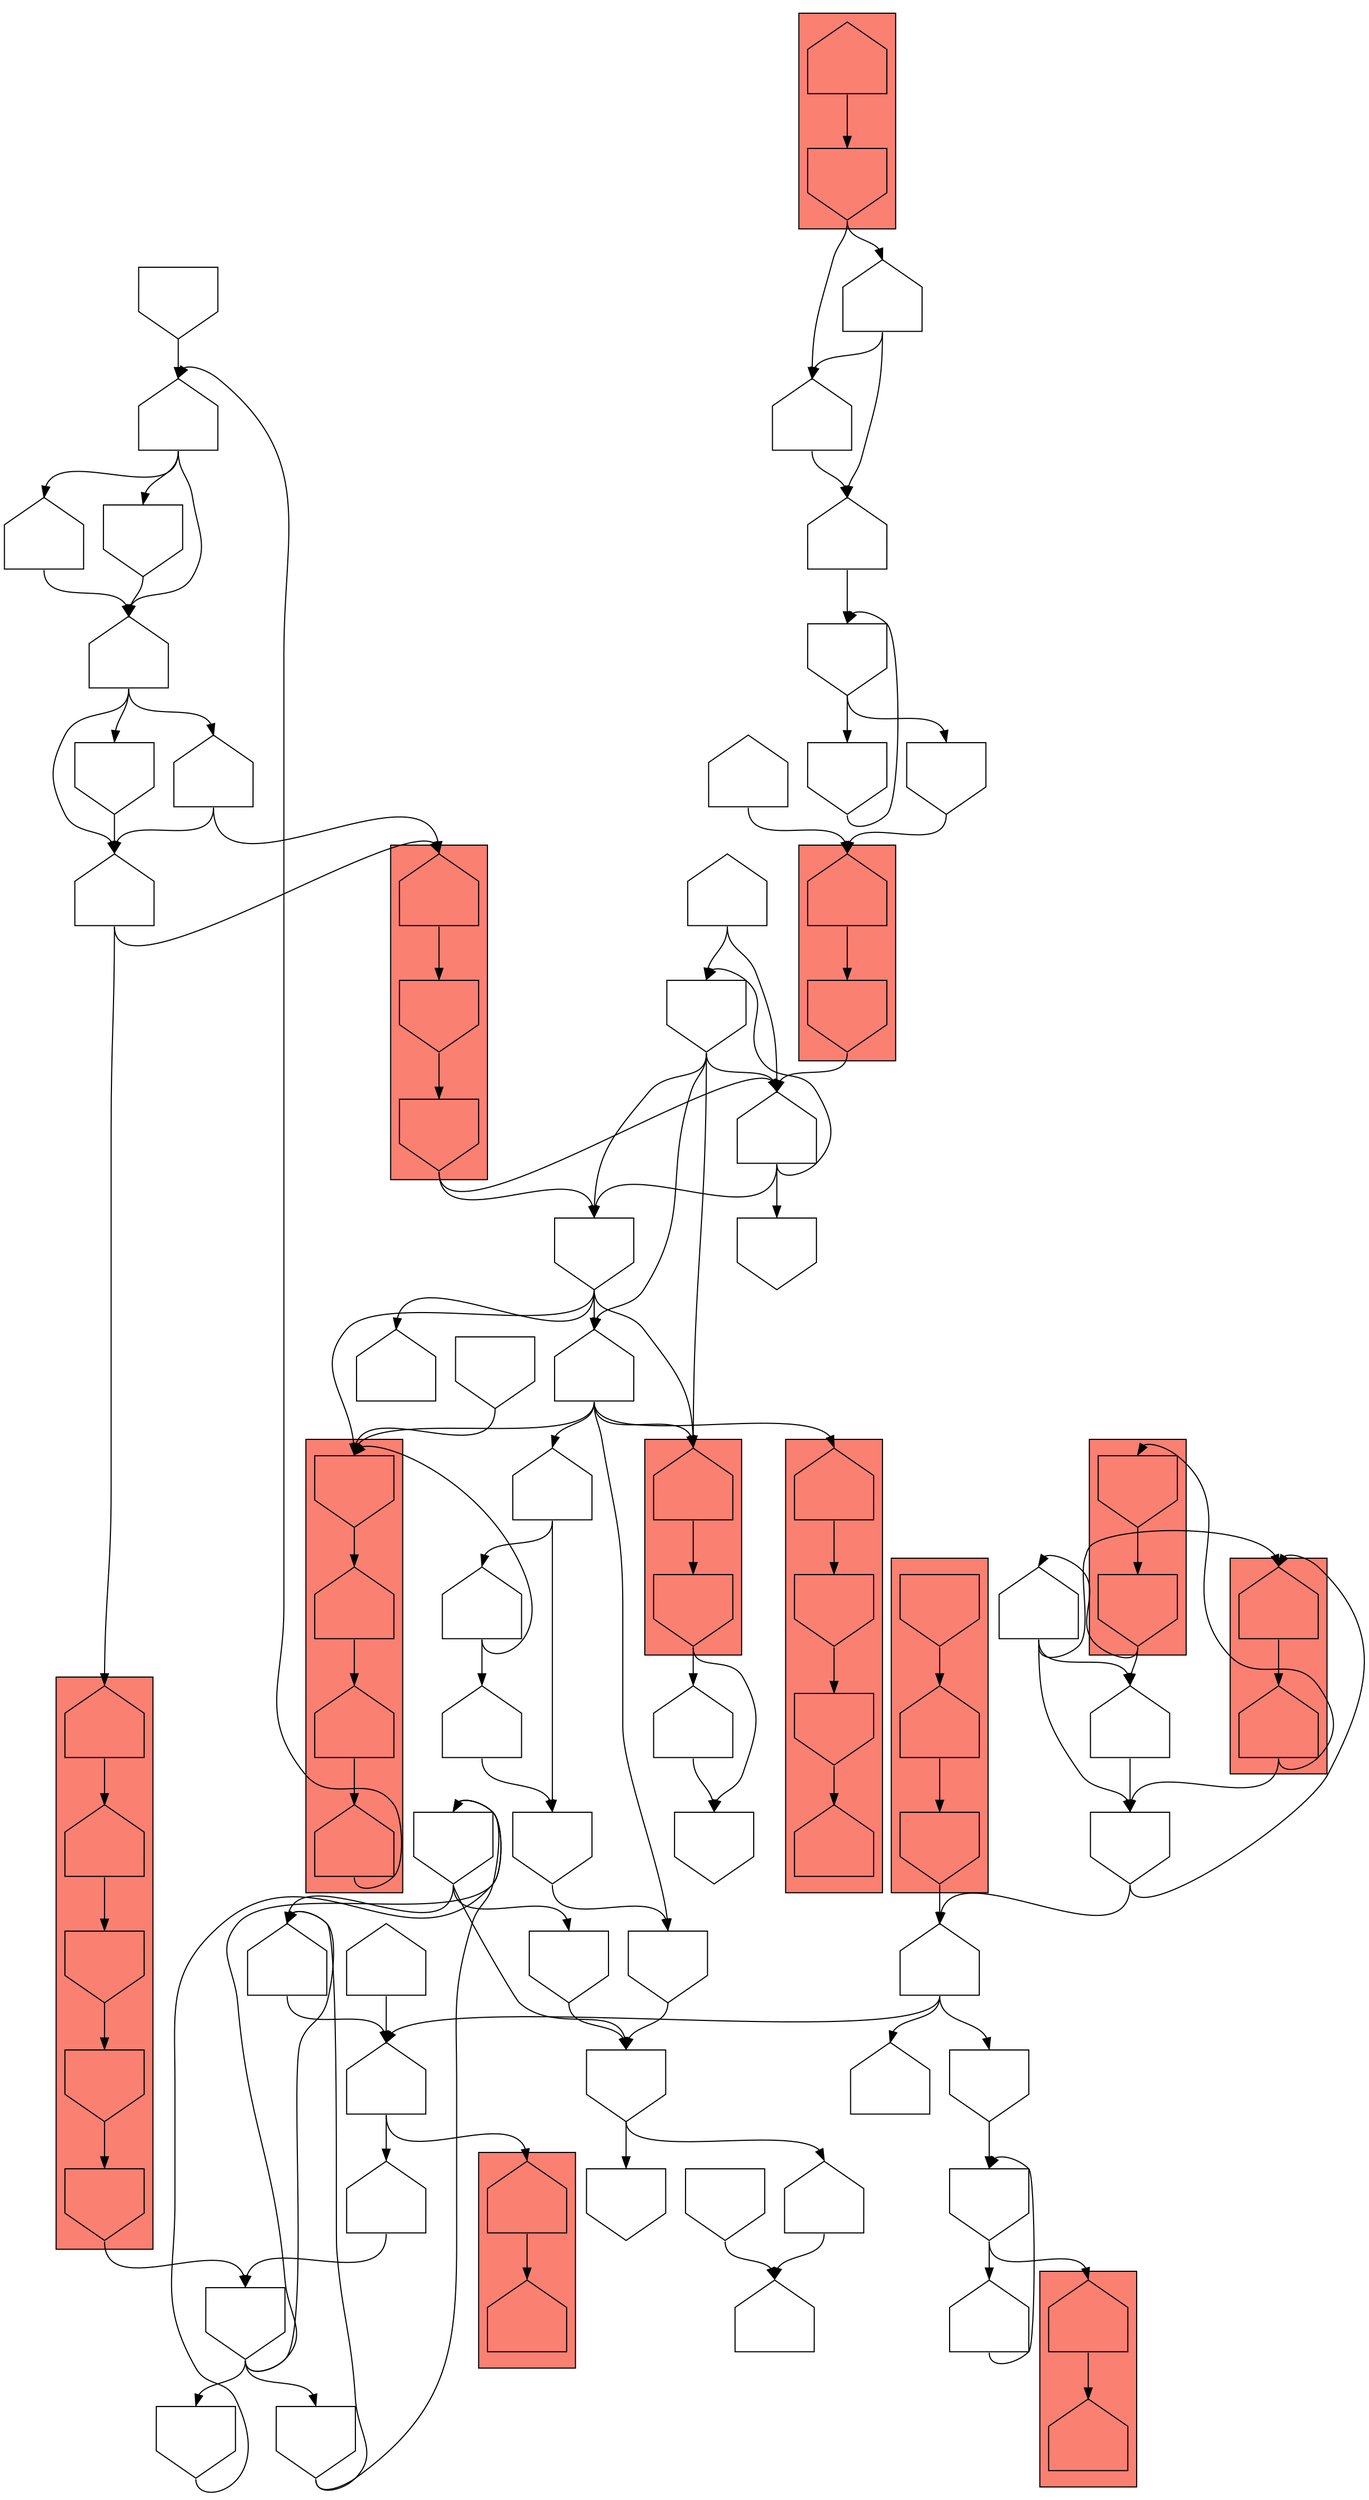 digraph asm {
	edge [headport=n,tailport=s];
subgraph cluster_C18285_9980 {
	18285 [label="",height=1,width=1,shape=house];
	9980 [label="",height=1,width=1,shape=invhouse];
	style=filled;
	fillcolor=salmon;
}
subgraph cluster_C7373_2164_4000_1808 {
	7373 [label="",height=1,width=1,shape=invhouse];
	2164 [label="",height=1,width=1,shape=house];
	4000 [label="",height=1,width=1,shape=house];
	1808 [label="",height=1,width=1,shape=house];
	style=filled;
	fillcolor=salmon;
}
subgraph cluster_C11381_19314_13029 {
	11381 [label="",height=1,width=1,shape=house];
	19314 [label="",height=1,width=1,shape=invhouse];
	13029 [label="",height=1,width=1,shape=invhouse];
	style=filled;
	fillcolor=salmon;
}
subgraph cluster_C11393_1612_19821_598_8316 {
	11393 [label="",height=1,width=1,shape=house];
	1612 [label="",height=1,width=1,shape=house];
	19821 [label="",height=1,width=1,shape=invhouse];
	598 [label="",height=1,width=1,shape=invhouse];
	8316 [label="",height=1,width=1,shape=invhouse];
	style=filled;
	fillcolor=salmon;
}
subgraph cluster_C20440_1476 {
	20440 [label="",height=1,width=1,shape=house];
	1476 [label="",height=1,width=1,shape=house];
	style=filled;
	fillcolor=salmon;
}
subgraph cluster_C4797_19230 {
	4797 [label="",height=1,width=1,shape=house];
	19230 [label="",height=1,width=1,shape=house];
	style=filled;
	fillcolor=salmon;
}
subgraph cluster_C10809_20805_495 {
	10809 [label="",height=1,width=1,shape=invhouse];
	20805 [label="",height=1,width=1,shape=house];
	495 [label="",height=1,width=1,shape=invhouse];
	style=filled;
	fillcolor=salmon;
}
subgraph cluster_C6808_19780 {
	6808 [label="",height=1,width=1,shape=house];
	19780 [label="",height=1,width=1,shape=house];
	style=filled;
	fillcolor=salmon;
}
subgraph cluster_C7839_12175 {
	7839 [label="",height=1,width=1,shape=invhouse];
	12175 [label="",height=1,width=1,shape=invhouse];
	style=filled;
	fillcolor=salmon;
}
subgraph cluster_C7054_2147_12802_12870 {
	7054 [label="",height=1,width=1,shape=house];
	2147 [label="",height=1,width=1,shape=invhouse];
	12802 [label="",height=1,width=1,shape=invhouse];
	12870 [label="",height=1,width=1,shape=house];
	style=filled;
	fillcolor=salmon;
}
subgraph cluster_C8782_20549 {
	8782 [label="",height=1,width=1,shape=house];
	20549 [label="",height=1,width=1,shape=invhouse];
	style=filled;
	fillcolor=salmon;
}
subgraph cluster_C19867_13947 {
	19867 [label="",height=1,width=1,shape=house];
	13947 [label="",height=1,width=1,shape=invhouse];
	style=filled;
	fillcolor=salmon;
}
	5044 [label="",height=1,width=1,shape=house];
	17140 [label="",height=1,width=1,shape=invhouse];
	4224 [label="",height=1,width=1,shape=invhouse];
	2472 [label="",height=1,width=1,shape=house];
	9491 [label="",height=1,width=1,shape=invhouse];
	1293 [label="",height=1,width=1,shape=house];
	14875 [label="",height=1,width=1,shape=house];
	13282 [label="",height=1,width=1,shape=invhouse];
	14122 [label="",height=1,width=1,shape=house];
	13882 [label="",height=1,width=1,shape=house];
	9509 [label="",height=1,width=1,shape=invhouse];
	6471 [label="",height=1,width=1,shape=house];
	14514 [label="",height=1,width=1,shape=house];
	7483 [label="",height=1,width=1,shape=house];
	2956 [label="",height=1,width=1,shape=house];
	14433 [label="",height=1,width=1,shape=house];
	19377 [label="",height=1,width=1,shape=house];
	19547 [label="",height=1,width=1,shape=invhouse];
	4294 [label="",height=1,width=1,shape=invhouse];
	21578 [label="",height=1,width=1,shape=house];
	21276 [label="",height=1,width=1,shape=invhouse];
	19760 [label="",height=1,width=1,shape=house];
	19963 [label="",height=1,width=1,shape=house];
	10015 [label="",height=1,width=1,shape=invhouse];
	2923 [label="",height=1,width=1,shape=invhouse];
	4798 [label="",height=1,width=1,shape=house];
	1750 [label="",height=1,width=1,shape=house];
	6010 [label="",height=1,width=1,shape=invhouse];
	13225 [label="",height=1,width=1,shape=invhouse];
	9168 [label="",height=1,width=1,shape=invhouse];
	4120 [label="",height=1,width=1,shape=invhouse];
	2596 [label="",height=1,width=1,shape=house];
	3369 [label="",height=1,width=1,shape=house];
	4460 [label="",height=1,width=1,shape=house];
	20661 [label="",height=1,width=1,shape=house];
	11924 [label="",height=1,width=1,shape=invhouse];
	15826 [label="",height=1,width=1,shape=invhouse];
	15833 [label="",height=1,width=1,shape=invhouse];
	15726 [label="",height=1,width=1,shape=house];
	15728 [label="",height=1,width=1,shape=invhouse];
	20554 [label="",height=1,width=1,shape=invhouse];
	15701 [label="",height=1,width=1,shape=invhouse];
	12931 [label="",height=1,width=1,shape=house];
	20106 [label="",height=1,width=1,shape=invhouse];
	5393 [label="",height=1,width=1,shape=house];
	2180 [label="",height=1,width=1,shape=invhouse];
	3432 [label="",height=1,width=1,shape=invhouse];
	301 [label="",height=1,width=1,shape=invhouse];
	558 [label="",height=1,width=1,shape=house];
	14112 [label="",height=1,width=1,shape=house];
	15072 [label="",height=1,width=1,shape=house];
	12047 [label="",height=1,width=1,shape=house];
	18285 -> 9980
	9980 -> 5044
	9980 -> 17140
	5044 -> 17140
	4224 -> 2472
	4224 -> 9491
	4224 -> 18285
	4224 -> 20661
	2472 -> 4224
	2472 -> 9491
	2472 -> 20106
	9491 -> 7373
	9491 -> 12931
	9491 -> 18285
	9491 -> 20661
	7373 -> 2164
	2164 -> 4000
	4000 -> 1808
	1808 -> 1293
	1293 -> 14875
	1293 -> 15726
	1293 -> 15728
	14875 -> 13282
	14875 -> 13882
	14875 -> 14122
	13282 -> 14122
	14122 -> 11381
	14122 -> 11393
	11381 -> 19314
	19314 -> 13029
	13029 -> 2472
	13029 -> 9491
	13882 -> 11381
	13882 -> 14122
	11393 -> 1612
	1612 -> 19821
	19821 -> 598
	598 -> 8316
	8316 -> 9509
	9509 -> 6471
	9509 -> 10015
	9509 -> 15826
	9509 -> 15833
	6471 -> 14514
	14514 -> 7483
	14514 -> 20440
	7483 -> 9509
	20440 -> 1476
	2956 -> 14514
	14433 -> 14514
	14433 -> 19377
	14433 -> 19547
	19547 -> 4294
	4294 -> 4797
	4294 -> 21578
	4797 -> 19230
	21578 -> 4294
	495 -> 14433
	20805 -> 495
	10809 -> 20805
	21276 -> 6808
	21276 -> 14433
	6808 -> 19780
	19780 -> 7839
	19780 -> 21276
	7839 -> 12175
	12175 -> 19760
	12175 -> 19963
	19760 -> 6808
	19760 -> 19963
	19760 -> 21276
	19963 -> 21276
	10015 -> 2923
	10015 -> 6471
	10015 -> 11924
	2923 -> 4798
	2923 -> 13225
	4798 -> 1750
	6010 -> 1750
	9168 -> 2923
	4120 -> 9168
	2596 -> 4120
	3369 -> 2596
	3369 -> 7373
	4460 -> 3369
	4460 -> 4120
	20661 -> 4460
	20661 -> 7054
	20661 -> 7373
	20661 -> 9168
	20661 -> 18285
	7054 -> 2147
	2147 -> 12802
	12802 -> 12870
	11924 -> 2923
	15826 -> 10015
	15833 -> 6471
	15833 -> 10015
	15726 -> 14875
	15728 -> 14875
	20554 -> 1293
	15701 -> 7373
	5393 -> 2472
	5393 -> 4224
	20549 -> 2472
	8782 -> 20549
	2180 -> 8782
	3432 -> 301
	3432 -> 2180
	301 -> 3432
	558 -> 3432
	14112 -> 558
	13947 -> 14112
	13947 -> 15072
	15072 -> 558
	15072 -> 14112
	19867 -> 13947
	12047 -> 8782
}